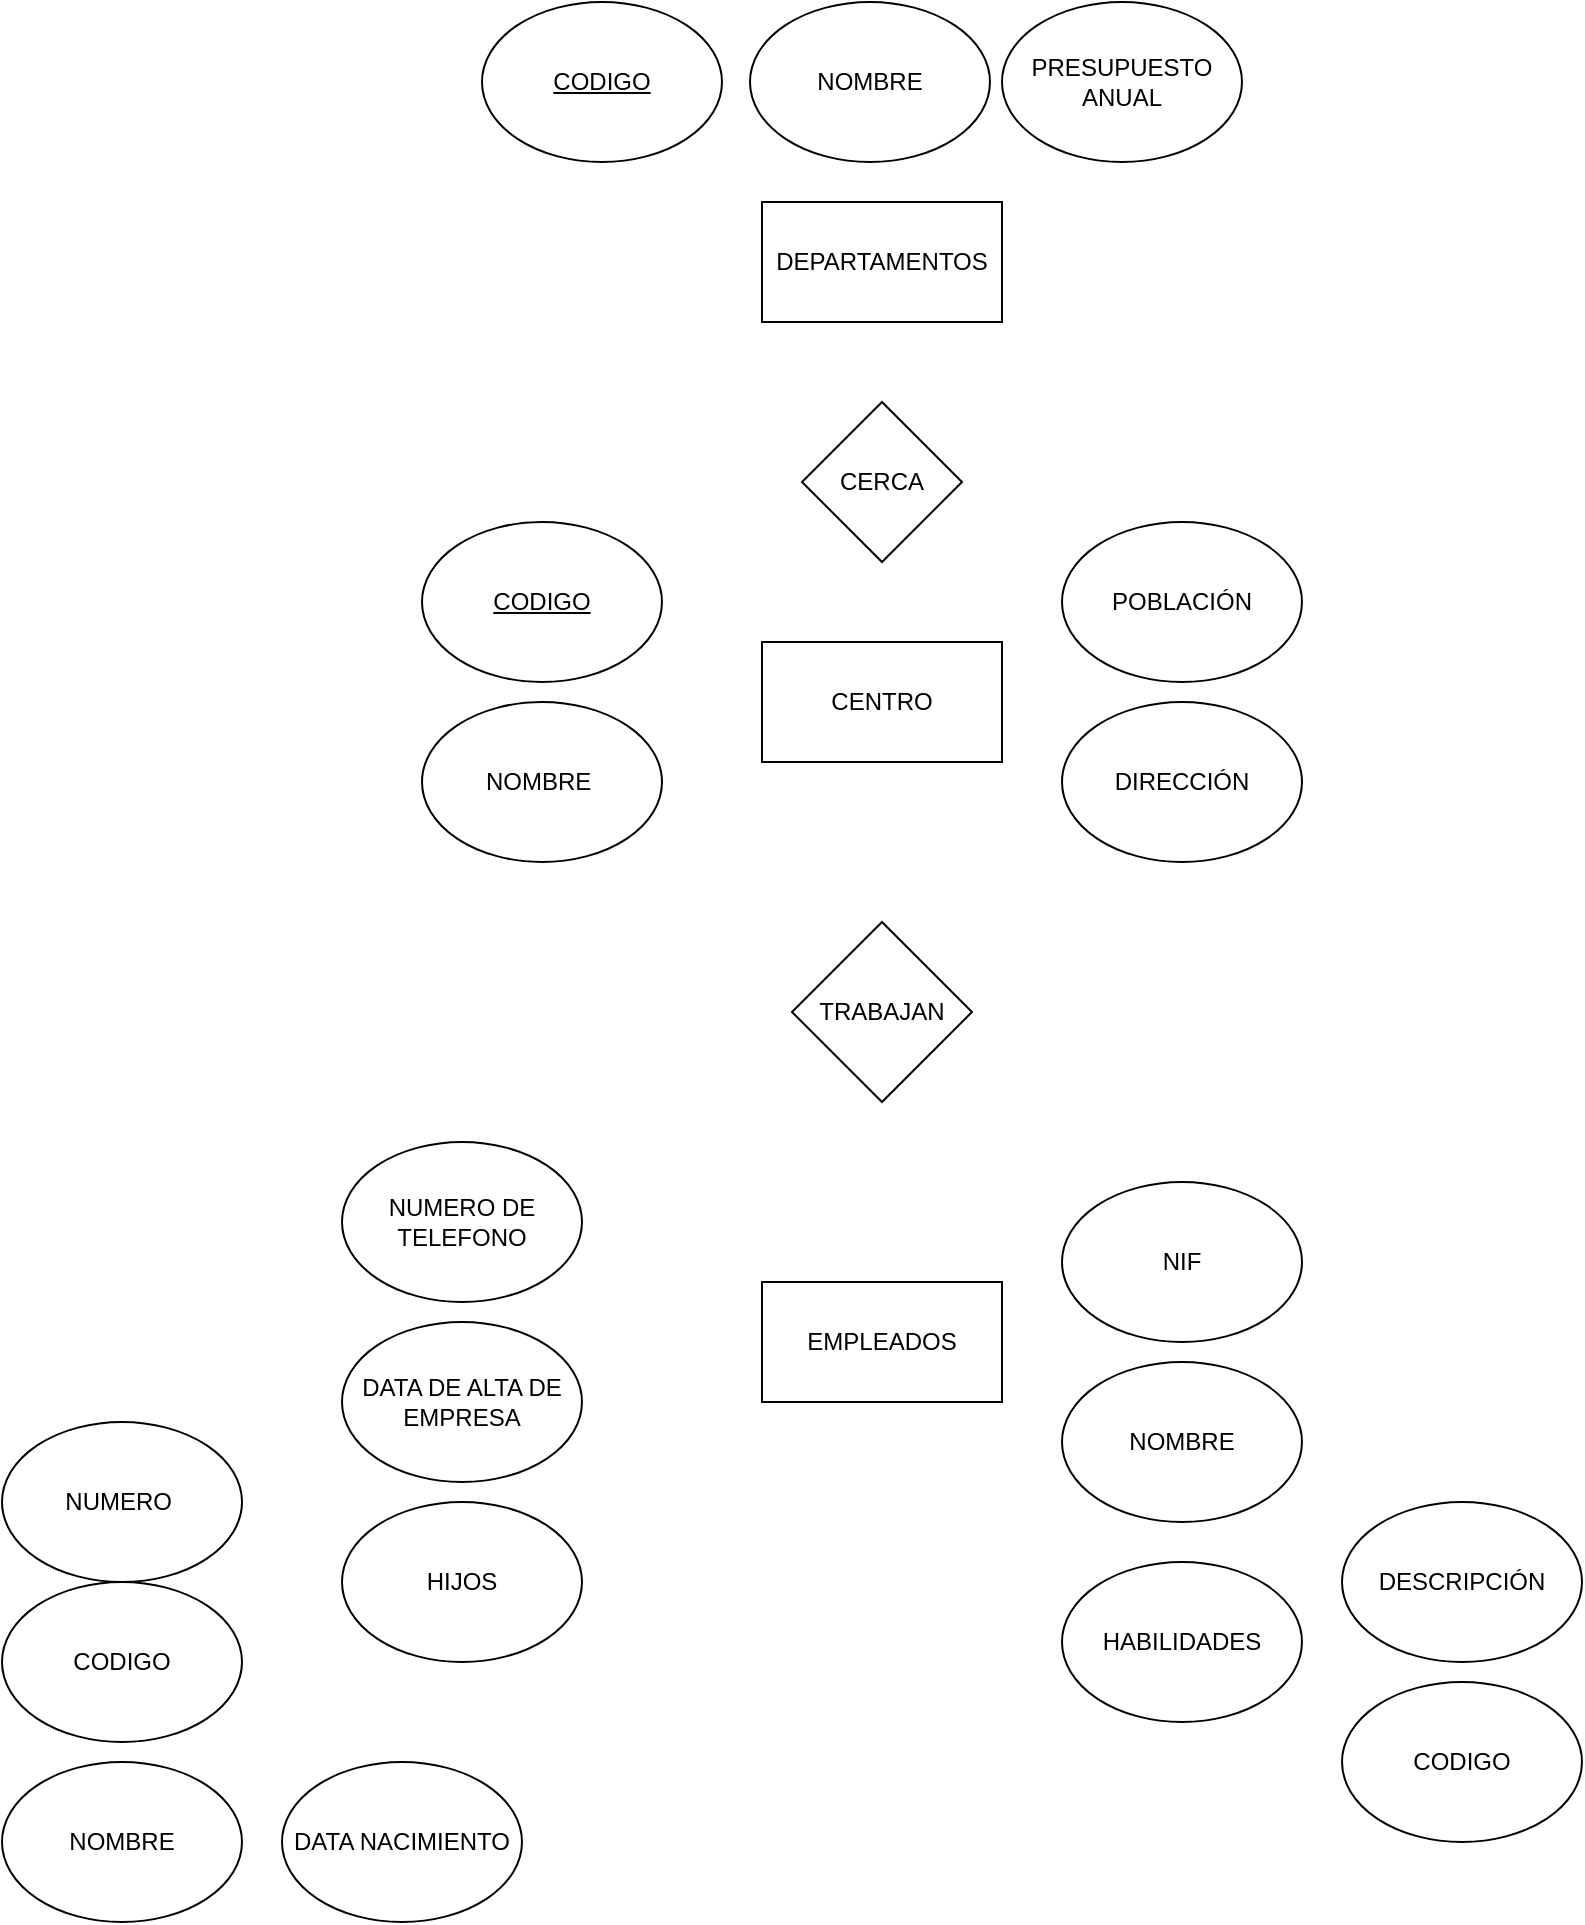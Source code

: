 <mxfile version="22.0.8" type="device">
  <diagram name="Página-1" id="p7R3dtraR7llKxy9o6nl">
    <mxGraphModel dx="1216" dy="480" grid="1" gridSize="10" guides="1" tooltips="1" connect="1" arrows="1" fold="1" page="1" pageScale="1" pageWidth="827" pageHeight="1169" math="0" shadow="0">
      <root>
        <mxCell id="0" />
        <mxCell id="1" parent="0" />
        <mxCell id="euUwqNRsBvcwLJMWMEUt-1" value="DEPARTAMENTOS" style="rounded=0;whiteSpace=wrap;html=1;" vertex="1" parent="1">
          <mxGeometry x="300" y="120" width="120" height="60" as="geometry" />
        </mxCell>
        <mxCell id="euUwqNRsBvcwLJMWMEUt-2" value="&lt;u&gt;CODIGO&lt;/u&gt;" style="ellipse;whiteSpace=wrap;html=1;" vertex="1" parent="1">
          <mxGeometry x="160" y="20" width="120" height="80" as="geometry" />
        </mxCell>
        <mxCell id="euUwqNRsBvcwLJMWMEUt-3" value="NOMBRE" style="ellipse;whiteSpace=wrap;html=1;" vertex="1" parent="1">
          <mxGeometry x="294" y="20" width="120" height="80" as="geometry" />
        </mxCell>
        <mxCell id="euUwqNRsBvcwLJMWMEUt-5" value="PRESUPUESTO ANUAL" style="ellipse;whiteSpace=wrap;html=1;" vertex="1" parent="1">
          <mxGeometry x="420" y="20" width="120" height="80" as="geometry" />
        </mxCell>
        <mxCell id="euUwqNRsBvcwLJMWMEUt-6" value="CERCA" style="rhombus;whiteSpace=wrap;html=1;" vertex="1" parent="1">
          <mxGeometry x="320" y="220" width="80" height="80" as="geometry" />
        </mxCell>
        <mxCell id="euUwqNRsBvcwLJMWMEUt-7" value="CENTRO" style="rounded=0;whiteSpace=wrap;html=1;" vertex="1" parent="1">
          <mxGeometry x="300" y="340" width="120" height="60" as="geometry" />
        </mxCell>
        <mxCell id="euUwqNRsBvcwLJMWMEUt-8" value="&lt;u&gt;CODIGO&lt;/u&gt;" style="ellipse;whiteSpace=wrap;html=1;" vertex="1" parent="1">
          <mxGeometry x="130" y="280" width="120" height="80" as="geometry" />
        </mxCell>
        <mxCell id="euUwqNRsBvcwLJMWMEUt-9" value="NOMBRE&amp;nbsp;" style="ellipse;whiteSpace=wrap;html=1;" vertex="1" parent="1">
          <mxGeometry x="130" y="370" width="120" height="80" as="geometry" />
        </mxCell>
        <mxCell id="euUwqNRsBvcwLJMWMEUt-10" value="POBLACIÓN" style="ellipse;whiteSpace=wrap;html=1;" vertex="1" parent="1">
          <mxGeometry x="450" y="280" width="120" height="80" as="geometry" />
        </mxCell>
        <mxCell id="euUwqNRsBvcwLJMWMEUt-11" value="DIRECCIÓN" style="ellipse;whiteSpace=wrap;html=1;" vertex="1" parent="1">
          <mxGeometry x="450" y="370" width="120" height="80" as="geometry" />
        </mxCell>
        <mxCell id="euUwqNRsBvcwLJMWMEUt-12" value="TRABAJAN" style="rhombus;whiteSpace=wrap;html=1;" vertex="1" parent="1">
          <mxGeometry x="315" y="480" width="90" height="90" as="geometry" />
        </mxCell>
        <mxCell id="euUwqNRsBvcwLJMWMEUt-13" value="EMPLEADOS" style="rounded=0;whiteSpace=wrap;html=1;" vertex="1" parent="1">
          <mxGeometry x="300" y="660" width="120" height="60" as="geometry" />
        </mxCell>
        <mxCell id="euUwqNRsBvcwLJMWMEUt-14" value="NUMERO DE TELEFONO" style="ellipse;whiteSpace=wrap;html=1;" vertex="1" parent="1">
          <mxGeometry x="90" y="590" width="120" height="80" as="geometry" />
        </mxCell>
        <mxCell id="euUwqNRsBvcwLJMWMEUt-15" value="DATA DE ALTA DE EMPRESA" style="ellipse;whiteSpace=wrap;html=1;" vertex="1" parent="1">
          <mxGeometry x="90" y="680" width="120" height="80" as="geometry" />
        </mxCell>
        <mxCell id="euUwqNRsBvcwLJMWMEUt-16" value="NIF" style="ellipse;whiteSpace=wrap;html=1;" vertex="1" parent="1">
          <mxGeometry x="450" y="610" width="120" height="80" as="geometry" />
        </mxCell>
        <mxCell id="euUwqNRsBvcwLJMWMEUt-17" value="NOMBRE" style="ellipse;whiteSpace=wrap;html=1;" vertex="1" parent="1">
          <mxGeometry x="450" y="700" width="120" height="80" as="geometry" />
        </mxCell>
        <mxCell id="euUwqNRsBvcwLJMWMEUt-18" value="HIJOS" style="ellipse;whiteSpace=wrap;html=1;" vertex="1" parent="1">
          <mxGeometry x="90" y="770" width="120" height="80" as="geometry" />
        </mxCell>
        <mxCell id="euUwqNRsBvcwLJMWMEUt-19" value="NUMERO&amp;nbsp;" style="ellipse;whiteSpace=wrap;html=1;" vertex="1" parent="1">
          <mxGeometry x="-80" y="730" width="120" height="80" as="geometry" />
        </mxCell>
        <mxCell id="euUwqNRsBvcwLJMWMEUt-20" value="CODIGO" style="ellipse;whiteSpace=wrap;html=1;" vertex="1" parent="1">
          <mxGeometry x="-80" y="810" width="120" height="80" as="geometry" />
        </mxCell>
        <mxCell id="euUwqNRsBvcwLJMWMEUt-21" value="NOMBRE" style="ellipse;whiteSpace=wrap;html=1;" vertex="1" parent="1">
          <mxGeometry x="-80" y="900" width="120" height="80" as="geometry" />
        </mxCell>
        <mxCell id="euUwqNRsBvcwLJMWMEUt-22" value="DATA NACIMIENTO" style="ellipse;whiteSpace=wrap;html=1;" vertex="1" parent="1">
          <mxGeometry x="60" y="900" width="120" height="80" as="geometry" />
        </mxCell>
        <mxCell id="euUwqNRsBvcwLJMWMEUt-23" value="HABILIDADES" style="ellipse;whiteSpace=wrap;html=1;" vertex="1" parent="1">
          <mxGeometry x="450" y="800" width="120" height="80" as="geometry" />
        </mxCell>
        <mxCell id="euUwqNRsBvcwLJMWMEUt-24" value="DESCRIPCIÓN" style="ellipse;whiteSpace=wrap;html=1;" vertex="1" parent="1">
          <mxGeometry x="590" y="770" width="120" height="80" as="geometry" />
        </mxCell>
        <mxCell id="euUwqNRsBvcwLJMWMEUt-25" value="CODIGO" style="ellipse;whiteSpace=wrap;html=1;" vertex="1" parent="1">
          <mxGeometry x="590" y="860" width="120" height="80" as="geometry" />
        </mxCell>
      </root>
    </mxGraphModel>
  </diagram>
</mxfile>
